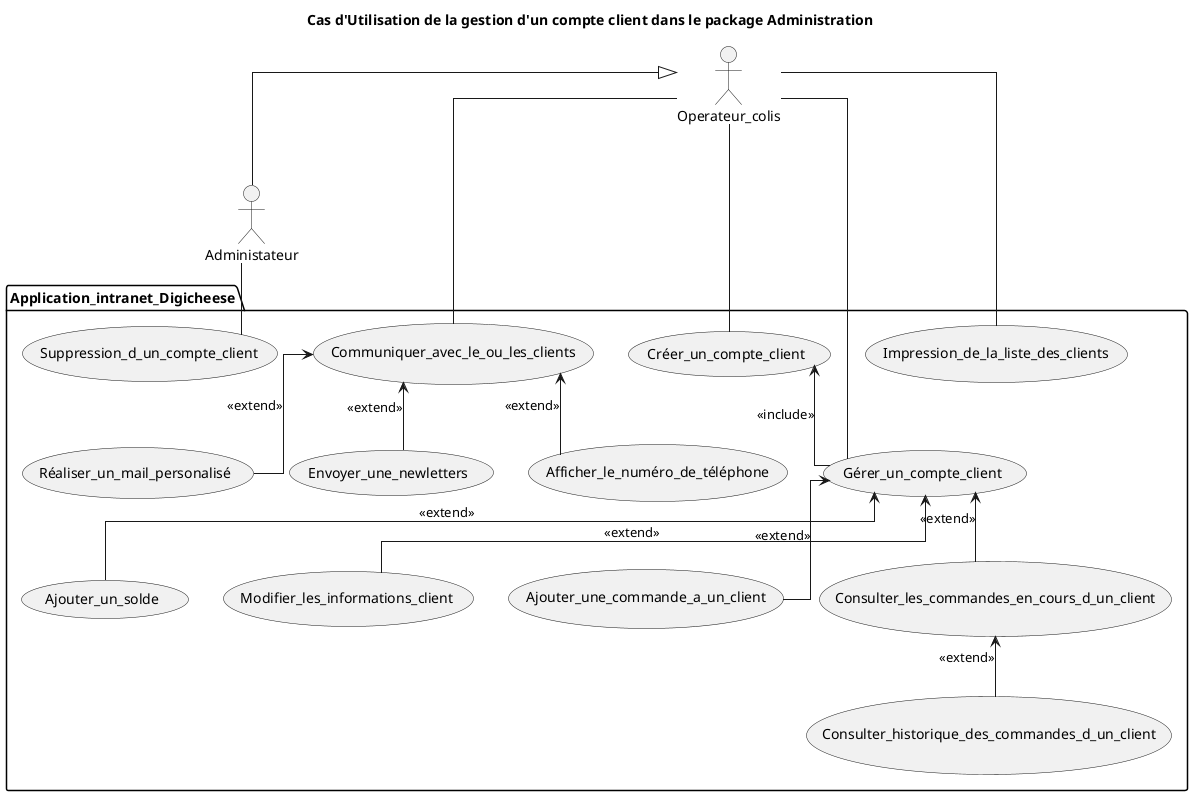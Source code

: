 @startuml Compte_client
skinparam linetype ortho

actor Operateur_colis
actor Administateur

package Application_intranet_Digicheese {
    usecase Créer_un_compte_client
    usecase Gérer_un_compte_client
    usecase Ajouter_un_solde
    usecase Modifier_les_informations_client

    usecase Ajouter_une_commande_a_un_client
    usecase Consulter_les_commandes_en_cours_d_un_client
    usecase Consulter_historique_des_commandes_d_un_client

    usecase Communiquer_avec_le_ou_les_clients
    usecase Afficher_le_numéro_de_téléphone
    usecase Réaliser_un_mail_personalisé
    usecase Envoyer_une_newletters

    usecase Suppression_d_un_compte_client

    usecase Impression_de_la_liste_des_clients
}

Administateur -- Suppression_d_un_compte_client

Operateur_colis <|-- Administateur

Operateur_colis -- Créer_un_compte_client
Operateur_colis -- Gérer_un_compte_client
Operateur_colis -- Impression_de_la_liste_des_clients

Créer_un_compte_client <-- Gérer_un_compte_client :<<include>>

Gérer_un_compte_client <-- Ajouter_un_solde : <<extend>>
Gérer_un_compte_client <-- Ajouter_une_commande_a_un_client : <<extend>>
Gérer_un_compte_client <-- Modifier_les_informations_client : <<extend>>

Gérer_un_compte_client <-- Consulter_les_commandes_en_cours_d_un_client : <<extend>>
Consulter_les_commandes_en_cours_d_un_client <-- Consulter_historique_des_commandes_d_un_client : <<extend>>

Operateur_colis -- Communiquer_avec_le_ou_les_clients
Communiquer_avec_le_ou_les_clients <-- Afficher_le_numéro_de_téléphone : <<extend>>
Communiquer_avec_le_ou_les_clients <-- Réaliser_un_mail_personalisé : <<extend>>
Communiquer_avec_le_ou_les_clients <-- Envoyer_une_newletters : <<extend>>

title Cas d'Utilisation de la gestion d'un compte client dans le package Administration


@enduml